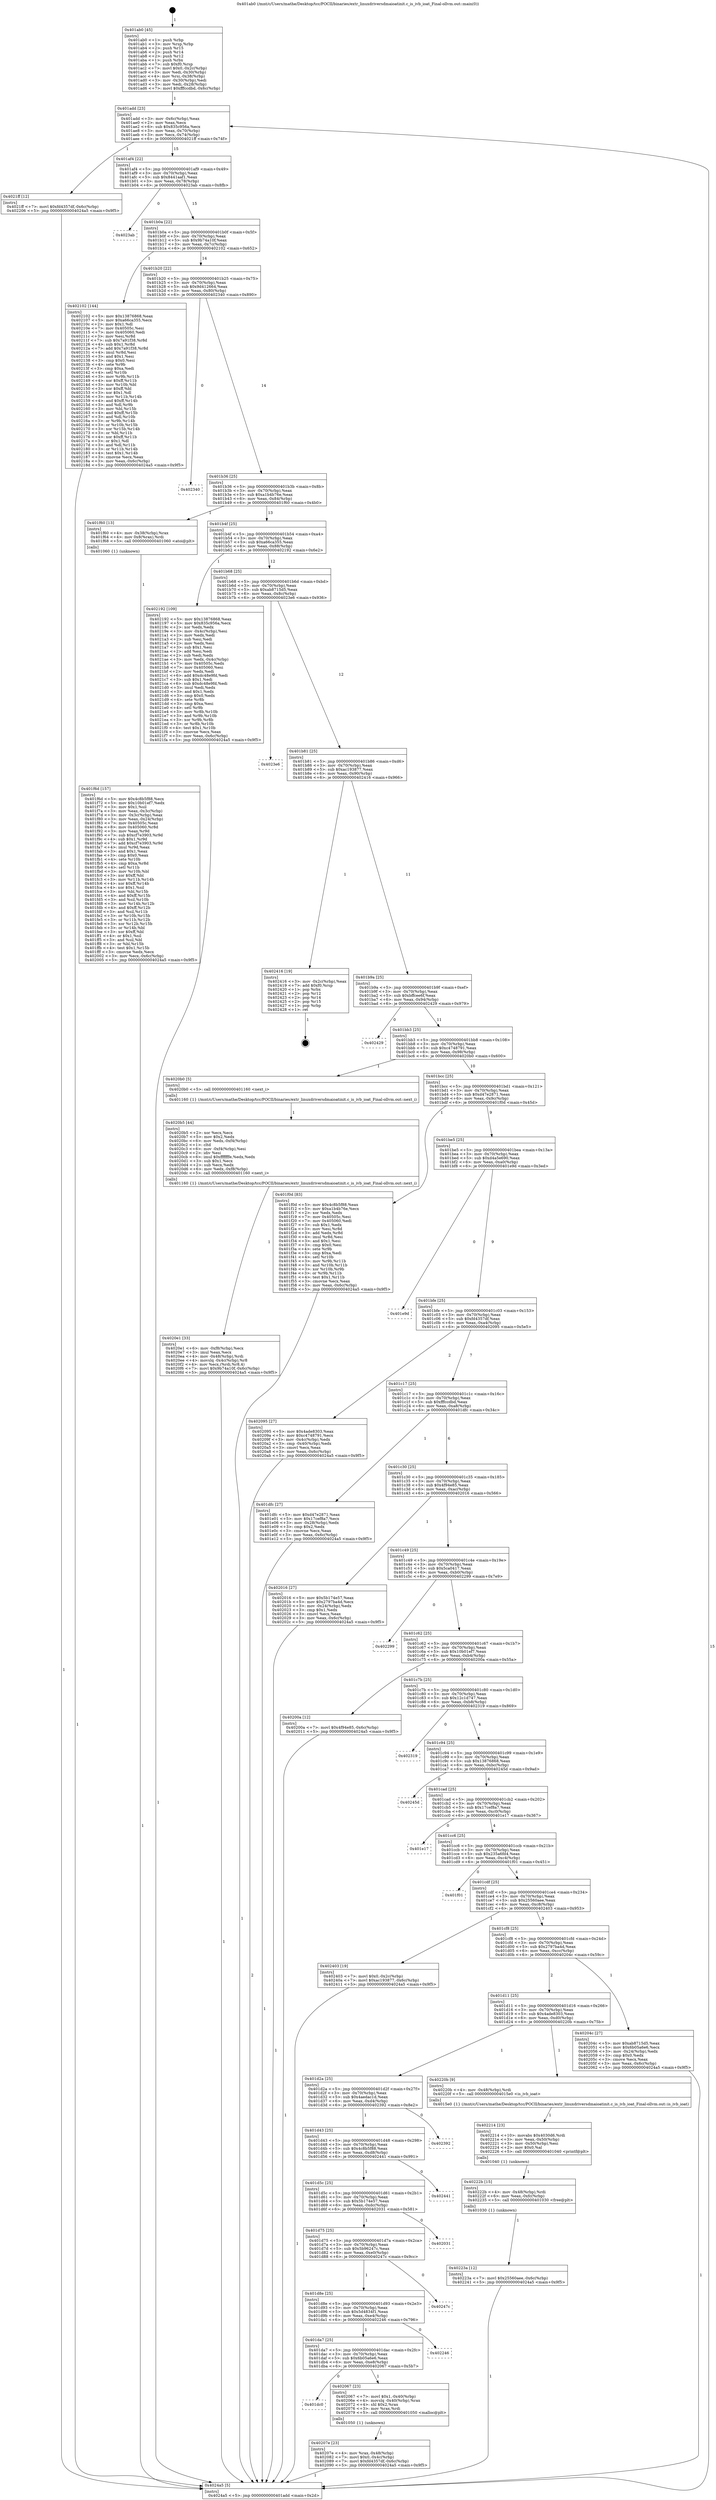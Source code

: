 digraph "0x401ab0" {
  label = "0x401ab0 (/mnt/c/Users/mathe/Desktop/tcc/POCII/binaries/extr_linuxdriversdmaioatinit.c_is_ivb_ioat_Final-ollvm.out::main(0))"
  labelloc = "t"
  node[shape=record]

  Entry [label="",width=0.3,height=0.3,shape=circle,fillcolor=black,style=filled]
  "0x401add" [label="{
     0x401add [23]\l
     | [instrs]\l
     &nbsp;&nbsp;0x401add \<+3\>: mov -0x6c(%rbp),%eax\l
     &nbsp;&nbsp;0x401ae0 \<+2\>: mov %eax,%ecx\l
     &nbsp;&nbsp;0x401ae2 \<+6\>: sub $0x835c956a,%ecx\l
     &nbsp;&nbsp;0x401ae8 \<+3\>: mov %eax,-0x70(%rbp)\l
     &nbsp;&nbsp;0x401aeb \<+3\>: mov %ecx,-0x74(%rbp)\l
     &nbsp;&nbsp;0x401aee \<+6\>: je 00000000004021ff \<main+0x74f\>\l
  }"]
  "0x4021ff" [label="{
     0x4021ff [12]\l
     | [instrs]\l
     &nbsp;&nbsp;0x4021ff \<+7\>: movl $0xfd4357df,-0x6c(%rbp)\l
     &nbsp;&nbsp;0x402206 \<+5\>: jmp 00000000004024a5 \<main+0x9f5\>\l
  }"]
  "0x401af4" [label="{
     0x401af4 [22]\l
     | [instrs]\l
     &nbsp;&nbsp;0x401af4 \<+5\>: jmp 0000000000401af9 \<main+0x49\>\l
     &nbsp;&nbsp;0x401af9 \<+3\>: mov -0x70(%rbp),%eax\l
     &nbsp;&nbsp;0x401afc \<+5\>: sub $0x8441aaf1,%eax\l
     &nbsp;&nbsp;0x401b01 \<+3\>: mov %eax,-0x78(%rbp)\l
     &nbsp;&nbsp;0x401b04 \<+6\>: je 00000000004023ab \<main+0x8fb\>\l
  }"]
  Exit [label="",width=0.3,height=0.3,shape=circle,fillcolor=black,style=filled,peripheries=2]
  "0x4023ab" [label="{
     0x4023ab\l
  }", style=dashed]
  "0x401b0a" [label="{
     0x401b0a [22]\l
     | [instrs]\l
     &nbsp;&nbsp;0x401b0a \<+5\>: jmp 0000000000401b0f \<main+0x5f\>\l
     &nbsp;&nbsp;0x401b0f \<+3\>: mov -0x70(%rbp),%eax\l
     &nbsp;&nbsp;0x401b12 \<+5\>: sub $0x9b74a10f,%eax\l
     &nbsp;&nbsp;0x401b17 \<+3\>: mov %eax,-0x7c(%rbp)\l
     &nbsp;&nbsp;0x401b1a \<+6\>: je 0000000000402102 \<main+0x652\>\l
  }"]
  "0x40223a" [label="{
     0x40223a [12]\l
     | [instrs]\l
     &nbsp;&nbsp;0x40223a \<+7\>: movl $0x25560aee,-0x6c(%rbp)\l
     &nbsp;&nbsp;0x402241 \<+5\>: jmp 00000000004024a5 \<main+0x9f5\>\l
  }"]
  "0x402102" [label="{
     0x402102 [144]\l
     | [instrs]\l
     &nbsp;&nbsp;0x402102 \<+5\>: mov $0x13876868,%eax\l
     &nbsp;&nbsp;0x402107 \<+5\>: mov $0xa66ca355,%ecx\l
     &nbsp;&nbsp;0x40210c \<+2\>: mov $0x1,%dl\l
     &nbsp;&nbsp;0x40210e \<+7\>: mov 0x40505c,%esi\l
     &nbsp;&nbsp;0x402115 \<+7\>: mov 0x405060,%edi\l
     &nbsp;&nbsp;0x40211c \<+3\>: mov %esi,%r8d\l
     &nbsp;&nbsp;0x40211f \<+7\>: sub $0x7a91f38,%r8d\l
     &nbsp;&nbsp;0x402126 \<+4\>: sub $0x1,%r8d\l
     &nbsp;&nbsp;0x40212a \<+7\>: add $0x7a91f38,%r8d\l
     &nbsp;&nbsp;0x402131 \<+4\>: imul %r8d,%esi\l
     &nbsp;&nbsp;0x402135 \<+3\>: and $0x1,%esi\l
     &nbsp;&nbsp;0x402138 \<+3\>: cmp $0x0,%esi\l
     &nbsp;&nbsp;0x40213b \<+4\>: sete %r9b\l
     &nbsp;&nbsp;0x40213f \<+3\>: cmp $0xa,%edi\l
     &nbsp;&nbsp;0x402142 \<+4\>: setl %r10b\l
     &nbsp;&nbsp;0x402146 \<+3\>: mov %r9b,%r11b\l
     &nbsp;&nbsp;0x402149 \<+4\>: xor $0xff,%r11b\l
     &nbsp;&nbsp;0x40214d \<+3\>: mov %r10b,%bl\l
     &nbsp;&nbsp;0x402150 \<+3\>: xor $0xff,%bl\l
     &nbsp;&nbsp;0x402153 \<+3\>: xor $0x1,%dl\l
     &nbsp;&nbsp;0x402156 \<+3\>: mov %r11b,%r14b\l
     &nbsp;&nbsp;0x402159 \<+4\>: and $0xff,%r14b\l
     &nbsp;&nbsp;0x40215d \<+3\>: and %dl,%r9b\l
     &nbsp;&nbsp;0x402160 \<+3\>: mov %bl,%r15b\l
     &nbsp;&nbsp;0x402163 \<+4\>: and $0xff,%r15b\l
     &nbsp;&nbsp;0x402167 \<+3\>: and %dl,%r10b\l
     &nbsp;&nbsp;0x40216a \<+3\>: or %r9b,%r14b\l
     &nbsp;&nbsp;0x40216d \<+3\>: or %r10b,%r15b\l
     &nbsp;&nbsp;0x402170 \<+3\>: xor %r15b,%r14b\l
     &nbsp;&nbsp;0x402173 \<+3\>: or %bl,%r11b\l
     &nbsp;&nbsp;0x402176 \<+4\>: xor $0xff,%r11b\l
     &nbsp;&nbsp;0x40217a \<+3\>: or $0x1,%dl\l
     &nbsp;&nbsp;0x40217d \<+3\>: and %dl,%r11b\l
     &nbsp;&nbsp;0x402180 \<+3\>: or %r11b,%r14b\l
     &nbsp;&nbsp;0x402183 \<+4\>: test $0x1,%r14b\l
     &nbsp;&nbsp;0x402187 \<+3\>: cmovne %ecx,%eax\l
     &nbsp;&nbsp;0x40218a \<+3\>: mov %eax,-0x6c(%rbp)\l
     &nbsp;&nbsp;0x40218d \<+5\>: jmp 00000000004024a5 \<main+0x9f5\>\l
  }"]
  "0x401b20" [label="{
     0x401b20 [22]\l
     | [instrs]\l
     &nbsp;&nbsp;0x401b20 \<+5\>: jmp 0000000000401b25 \<main+0x75\>\l
     &nbsp;&nbsp;0x401b25 \<+3\>: mov -0x70(%rbp),%eax\l
     &nbsp;&nbsp;0x401b28 \<+5\>: sub $0x9d412664,%eax\l
     &nbsp;&nbsp;0x401b2d \<+3\>: mov %eax,-0x80(%rbp)\l
     &nbsp;&nbsp;0x401b30 \<+6\>: je 0000000000402340 \<main+0x890\>\l
  }"]
  "0x40222b" [label="{
     0x40222b [15]\l
     | [instrs]\l
     &nbsp;&nbsp;0x40222b \<+4\>: mov -0x48(%rbp),%rdi\l
     &nbsp;&nbsp;0x40222f \<+6\>: mov %eax,-0xfc(%rbp)\l
     &nbsp;&nbsp;0x402235 \<+5\>: call 0000000000401030 \<free@plt\>\l
     | [calls]\l
     &nbsp;&nbsp;0x401030 \{1\} (unknown)\l
  }"]
  "0x402340" [label="{
     0x402340\l
  }", style=dashed]
  "0x401b36" [label="{
     0x401b36 [25]\l
     | [instrs]\l
     &nbsp;&nbsp;0x401b36 \<+5\>: jmp 0000000000401b3b \<main+0x8b\>\l
     &nbsp;&nbsp;0x401b3b \<+3\>: mov -0x70(%rbp),%eax\l
     &nbsp;&nbsp;0x401b3e \<+5\>: sub $0xa1b4b76e,%eax\l
     &nbsp;&nbsp;0x401b43 \<+6\>: mov %eax,-0x84(%rbp)\l
     &nbsp;&nbsp;0x401b49 \<+6\>: je 0000000000401f60 \<main+0x4b0\>\l
  }"]
  "0x402214" [label="{
     0x402214 [23]\l
     | [instrs]\l
     &nbsp;&nbsp;0x402214 \<+10\>: movabs $0x4030d6,%rdi\l
     &nbsp;&nbsp;0x40221e \<+3\>: mov %eax,-0x50(%rbp)\l
     &nbsp;&nbsp;0x402221 \<+3\>: mov -0x50(%rbp),%esi\l
     &nbsp;&nbsp;0x402224 \<+2\>: mov $0x0,%al\l
     &nbsp;&nbsp;0x402226 \<+5\>: call 0000000000401040 \<printf@plt\>\l
     | [calls]\l
     &nbsp;&nbsp;0x401040 \{1\} (unknown)\l
  }"]
  "0x401f60" [label="{
     0x401f60 [13]\l
     | [instrs]\l
     &nbsp;&nbsp;0x401f60 \<+4\>: mov -0x38(%rbp),%rax\l
     &nbsp;&nbsp;0x401f64 \<+4\>: mov 0x8(%rax),%rdi\l
     &nbsp;&nbsp;0x401f68 \<+5\>: call 0000000000401060 \<atoi@plt\>\l
     | [calls]\l
     &nbsp;&nbsp;0x401060 \{1\} (unknown)\l
  }"]
  "0x401b4f" [label="{
     0x401b4f [25]\l
     | [instrs]\l
     &nbsp;&nbsp;0x401b4f \<+5\>: jmp 0000000000401b54 \<main+0xa4\>\l
     &nbsp;&nbsp;0x401b54 \<+3\>: mov -0x70(%rbp),%eax\l
     &nbsp;&nbsp;0x401b57 \<+5\>: sub $0xa66ca355,%eax\l
     &nbsp;&nbsp;0x401b5c \<+6\>: mov %eax,-0x88(%rbp)\l
     &nbsp;&nbsp;0x401b62 \<+6\>: je 0000000000402192 \<main+0x6e2\>\l
  }"]
  "0x4020e1" [label="{
     0x4020e1 [33]\l
     | [instrs]\l
     &nbsp;&nbsp;0x4020e1 \<+6\>: mov -0xf8(%rbp),%ecx\l
     &nbsp;&nbsp;0x4020e7 \<+3\>: imul %eax,%ecx\l
     &nbsp;&nbsp;0x4020ea \<+4\>: mov -0x48(%rbp),%rdi\l
     &nbsp;&nbsp;0x4020ee \<+4\>: movslq -0x4c(%rbp),%r8\l
     &nbsp;&nbsp;0x4020f2 \<+4\>: mov %ecx,(%rdi,%r8,4)\l
     &nbsp;&nbsp;0x4020f6 \<+7\>: movl $0x9b74a10f,-0x6c(%rbp)\l
     &nbsp;&nbsp;0x4020fd \<+5\>: jmp 00000000004024a5 \<main+0x9f5\>\l
  }"]
  "0x402192" [label="{
     0x402192 [109]\l
     | [instrs]\l
     &nbsp;&nbsp;0x402192 \<+5\>: mov $0x13876868,%eax\l
     &nbsp;&nbsp;0x402197 \<+5\>: mov $0x835c956a,%ecx\l
     &nbsp;&nbsp;0x40219c \<+2\>: xor %edx,%edx\l
     &nbsp;&nbsp;0x40219e \<+3\>: mov -0x4c(%rbp),%esi\l
     &nbsp;&nbsp;0x4021a1 \<+2\>: mov %edx,%edi\l
     &nbsp;&nbsp;0x4021a3 \<+2\>: sub %esi,%edi\l
     &nbsp;&nbsp;0x4021a5 \<+2\>: mov %edx,%esi\l
     &nbsp;&nbsp;0x4021a7 \<+3\>: sub $0x1,%esi\l
     &nbsp;&nbsp;0x4021aa \<+2\>: add %esi,%edi\l
     &nbsp;&nbsp;0x4021ac \<+2\>: sub %edi,%edx\l
     &nbsp;&nbsp;0x4021ae \<+3\>: mov %edx,-0x4c(%rbp)\l
     &nbsp;&nbsp;0x4021b1 \<+7\>: mov 0x40505c,%edx\l
     &nbsp;&nbsp;0x4021b8 \<+7\>: mov 0x405060,%esi\l
     &nbsp;&nbsp;0x4021bf \<+2\>: mov %edx,%edi\l
     &nbsp;&nbsp;0x4021c1 \<+6\>: add $0xdc48e9fd,%edi\l
     &nbsp;&nbsp;0x4021c7 \<+3\>: sub $0x1,%edi\l
     &nbsp;&nbsp;0x4021ca \<+6\>: sub $0xdc48e9fd,%edi\l
     &nbsp;&nbsp;0x4021d0 \<+3\>: imul %edi,%edx\l
     &nbsp;&nbsp;0x4021d3 \<+3\>: and $0x1,%edx\l
     &nbsp;&nbsp;0x4021d6 \<+3\>: cmp $0x0,%edx\l
     &nbsp;&nbsp;0x4021d9 \<+4\>: sete %r8b\l
     &nbsp;&nbsp;0x4021dd \<+3\>: cmp $0xa,%esi\l
     &nbsp;&nbsp;0x4021e0 \<+4\>: setl %r9b\l
     &nbsp;&nbsp;0x4021e4 \<+3\>: mov %r8b,%r10b\l
     &nbsp;&nbsp;0x4021e7 \<+3\>: and %r9b,%r10b\l
     &nbsp;&nbsp;0x4021ea \<+3\>: xor %r9b,%r8b\l
     &nbsp;&nbsp;0x4021ed \<+3\>: or %r8b,%r10b\l
     &nbsp;&nbsp;0x4021f0 \<+4\>: test $0x1,%r10b\l
     &nbsp;&nbsp;0x4021f4 \<+3\>: cmovne %ecx,%eax\l
     &nbsp;&nbsp;0x4021f7 \<+3\>: mov %eax,-0x6c(%rbp)\l
     &nbsp;&nbsp;0x4021fa \<+5\>: jmp 00000000004024a5 \<main+0x9f5\>\l
  }"]
  "0x401b68" [label="{
     0x401b68 [25]\l
     | [instrs]\l
     &nbsp;&nbsp;0x401b68 \<+5\>: jmp 0000000000401b6d \<main+0xbd\>\l
     &nbsp;&nbsp;0x401b6d \<+3\>: mov -0x70(%rbp),%eax\l
     &nbsp;&nbsp;0x401b70 \<+5\>: sub $0xab8715d5,%eax\l
     &nbsp;&nbsp;0x401b75 \<+6\>: mov %eax,-0x8c(%rbp)\l
     &nbsp;&nbsp;0x401b7b \<+6\>: je 00000000004023e6 \<main+0x936\>\l
  }"]
  "0x4020b5" [label="{
     0x4020b5 [44]\l
     | [instrs]\l
     &nbsp;&nbsp;0x4020b5 \<+2\>: xor %ecx,%ecx\l
     &nbsp;&nbsp;0x4020b7 \<+5\>: mov $0x2,%edx\l
     &nbsp;&nbsp;0x4020bc \<+6\>: mov %edx,-0xf4(%rbp)\l
     &nbsp;&nbsp;0x4020c2 \<+1\>: cltd\l
     &nbsp;&nbsp;0x4020c3 \<+6\>: mov -0xf4(%rbp),%esi\l
     &nbsp;&nbsp;0x4020c9 \<+2\>: idiv %esi\l
     &nbsp;&nbsp;0x4020cb \<+6\>: imul $0xfffffffe,%edx,%edx\l
     &nbsp;&nbsp;0x4020d1 \<+3\>: sub $0x1,%ecx\l
     &nbsp;&nbsp;0x4020d4 \<+2\>: sub %ecx,%edx\l
     &nbsp;&nbsp;0x4020d6 \<+6\>: mov %edx,-0xf8(%rbp)\l
     &nbsp;&nbsp;0x4020dc \<+5\>: call 0000000000401160 \<next_i\>\l
     | [calls]\l
     &nbsp;&nbsp;0x401160 \{1\} (/mnt/c/Users/mathe/Desktop/tcc/POCII/binaries/extr_linuxdriversdmaioatinit.c_is_ivb_ioat_Final-ollvm.out::next_i)\l
  }"]
  "0x4023e6" [label="{
     0x4023e6\l
  }", style=dashed]
  "0x401b81" [label="{
     0x401b81 [25]\l
     | [instrs]\l
     &nbsp;&nbsp;0x401b81 \<+5\>: jmp 0000000000401b86 \<main+0xd6\>\l
     &nbsp;&nbsp;0x401b86 \<+3\>: mov -0x70(%rbp),%eax\l
     &nbsp;&nbsp;0x401b89 \<+5\>: sub $0xac193877,%eax\l
     &nbsp;&nbsp;0x401b8e \<+6\>: mov %eax,-0x90(%rbp)\l
     &nbsp;&nbsp;0x401b94 \<+6\>: je 0000000000402416 \<main+0x966\>\l
  }"]
  "0x40207e" [label="{
     0x40207e [23]\l
     | [instrs]\l
     &nbsp;&nbsp;0x40207e \<+4\>: mov %rax,-0x48(%rbp)\l
     &nbsp;&nbsp;0x402082 \<+7\>: movl $0x0,-0x4c(%rbp)\l
     &nbsp;&nbsp;0x402089 \<+7\>: movl $0xfd4357df,-0x6c(%rbp)\l
     &nbsp;&nbsp;0x402090 \<+5\>: jmp 00000000004024a5 \<main+0x9f5\>\l
  }"]
  "0x402416" [label="{
     0x402416 [19]\l
     | [instrs]\l
     &nbsp;&nbsp;0x402416 \<+3\>: mov -0x2c(%rbp),%eax\l
     &nbsp;&nbsp;0x402419 \<+7\>: add $0xf0,%rsp\l
     &nbsp;&nbsp;0x402420 \<+1\>: pop %rbx\l
     &nbsp;&nbsp;0x402421 \<+2\>: pop %r12\l
     &nbsp;&nbsp;0x402423 \<+2\>: pop %r14\l
     &nbsp;&nbsp;0x402425 \<+2\>: pop %r15\l
     &nbsp;&nbsp;0x402427 \<+1\>: pop %rbp\l
     &nbsp;&nbsp;0x402428 \<+1\>: ret\l
  }"]
  "0x401b9a" [label="{
     0x401b9a [25]\l
     | [instrs]\l
     &nbsp;&nbsp;0x401b9a \<+5\>: jmp 0000000000401b9f \<main+0xef\>\l
     &nbsp;&nbsp;0x401b9f \<+3\>: mov -0x70(%rbp),%eax\l
     &nbsp;&nbsp;0x401ba2 \<+5\>: sub $0xbffcee6f,%eax\l
     &nbsp;&nbsp;0x401ba7 \<+6\>: mov %eax,-0x94(%rbp)\l
     &nbsp;&nbsp;0x401bad \<+6\>: je 0000000000402429 \<main+0x979\>\l
  }"]
  "0x401dc0" [label="{
     0x401dc0\l
  }", style=dashed]
  "0x402429" [label="{
     0x402429\l
  }", style=dashed]
  "0x401bb3" [label="{
     0x401bb3 [25]\l
     | [instrs]\l
     &nbsp;&nbsp;0x401bb3 \<+5\>: jmp 0000000000401bb8 \<main+0x108\>\l
     &nbsp;&nbsp;0x401bb8 \<+3\>: mov -0x70(%rbp),%eax\l
     &nbsp;&nbsp;0x401bbb \<+5\>: sub $0xc4748791,%eax\l
     &nbsp;&nbsp;0x401bc0 \<+6\>: mov %eax,-0x98(%rbp)\l
     &nbsp;&nbsp;0x401bc6 \<+6\>: je 00000000004020b0 \<main+0x600\>\l
  }"]
  "0x402067" [label="{
     0x402067 [23]\l
     | [instrs]\l
     &nbsp;&nbsp;0x402067 \<+7\>: movl $0x1,-0x40(%rbp)\l
     &nbsp;&nbsp;0x40206e \<+4\>: movslq -0x40(%rbp),%rax\l
     &nbsp;&nbsp;0x402072 \<+4\>: shl $0x2,%rax\l
     &nbsp;&nbsp;0x402076 \<+3\>: mov %rax,%rdi\l
     &nbsp;&nbsp;0x402079 \<+5\>: call 0000000000401050 \<malloc@plt\>\l
     | [calls]\l
     &nbsp;&nbsp;0x401050 \{1\} (unknown)\l
  }"]
  "0x4020b0" [label="{
     0x4020b0 [5]\l
     | [instrs]\l
     &nbsp;&nbsp;0x4020b0 \<+5\>: call 0000000000401160 \<next_i\>\l
     | [calls]\l
     &nbsp;&nbsp;0x401160 \{1\} (/mnt/c/Users/mathe/Desktop/tcc/POCII/binaries/extr_linuxdriversdmaioatinit.c_is_ivb_ioat_Final-ollvm.out::next_i)\l
  }"]
  "0x401bcc" [label="{
     0x401bcc [25]\l
     | [instrs]\l
     &nbsp;&nbsp;0x401bcc \<+5\>: jmp 0000000000401bd1 \<main+0x121\>\l
     &nbsp;&nbsp;0x401bd1 \<+3\>: mov -0x70(%rbp),%eax\l
     &nbsp;&nbsp;0x401bd4 \<+5\>: sub $0xd47e2871,%eax\l
     &nbsp;&nbsp;0x401bd9 \<+6\>: mov %eax,-0x9c(%rbp)\l
     &nbsp;&nbsp;0x401bdf \<+6\>: je 0000000000401f0d \<main+0x45d\>\l
  }"]
  "0x401da7" [label="{
     0x401da7 [25]\l
     | [instrs]\l
     &nbsp;&nbsp;0x401da7 \<+5\>: jmp 0000000000401dac \<main+0x2fc\>\l
     &nbsp;&nbsp;0x401dac \<+3\>: mov -0x70(%rbp),%eax\l
     &nbsp;&nbsp;0x401daf \<+5\>: sub $0x6b05a6e6,%eax\l
     &nbsp;&nbsp;0x401db4 \<+6\>: mov %eax,-0xe8(%rbp)\l
     &nbsp;&nbsp;0x401dba \<+6\>: je 0000000000402067 \<main+0x5b7\>\l
  }"]
  "0x401f0d" [label="{
     0x401f0d [83]\l
     | [instrs]\l
     &nbsp;&nbsp;0x401f0d \<+5\>: mov $0x4c8b5f88,%eax\l
     &nbsp;&nbsp;0x401f12 \<+5\>: mov $0xa1b4b76e,%ecx\l
     &nbsp;&nbsp;0x401f17 \<+2\>: xor %edx,%edx\l
     &nbsp;&nbsp;0x401f19 \<+7\>: mov 0x40505c,%esi\l
     &nbsp;&nbsp;0x401f20 \<+7\>: mov 0x405060,%edi\l
     &nbsp;&nbsp;0x401f27 \<+3\>: sub $0x1,%edx\l
     &nbsp;&nbsp;0x401f2a \<+3\>: mov %esi,%r8d\l
     &nbsp;&nbsp;0x401f2d \<+3\>: add %edx,%r8d\l
     &nbsp;&nbsp;0x401f30 \<+4\>: imul %r8d,%esi\l
     &nbsp;&nbsp;0x401f34 \<+3\>: and $0x1,%esi\l
     &nbsp;&nbsp;0x401f37 \<+3\>: cmp $0x0,%esi\l
     &nbsp;&nbsp;0x401f3a \<+4\>: sete %r9b\l
     &nbsp;&nbsp;0x401f3e \<+3\>: cmp $0xa,%edi\l
     &nbsp;&nbsp;0x401f41 \<+4\>: setl %r10b\l
     &nbsp;&nbsp;0x401f45 \<+3\>: mov %r9b,%r11b\l
     &nbsp;&nbsp;0x401f48 \<+3\>: and %r10b,%r11b\l
     &nbsp;&nbsp;0x401f4b \<+3\>: xor %r10b,%r9b\l
     &nbsp;&nbsp;0x401f4e \<+3\>: or %r9b,%r11b\l
     &nbsp;&nbsp;0x401f51 \<+4\>: test $0x1,%r11b\l
     &nbsp;&nbsp;0x401f55 \<+3\>: cmovne %ecx,%eax\l
     &nbsp;&nbsp;0x401f58 \<+3\>: mov %eax,-0x6c(%rbp)\l
     &nbsp;&nbsp;0x401f5b \<+5\>: jmp 00000000004024a5 \<main+0x9f5\>\l
  }"]
  "0x401be5" [label="{
     0x401be5 [25]\l
     | [instrs]\l
     &nbsp;&nbsp;0x401be5 \<+5\>: jmp 0000000000401bea \<main+0x13a\>\l
     &nbsp;&nbsp;0x401bea \<+3\>: mov -0x70(%rbp),%eax\l
     &nbsp;&nbsp;0x401bed \<+5\>: sub $0xd4a5e690,%eax\l
     &nbsp;&nbsp;0x401bf2 \<+6\>: mov %eax,-0xa0(%rbp)\l
     &nbsp;&nbsp;0x401bf8 \<+6\>: je 0000000000401e9d \<main+0x3ed\>\l
  }"]
  "0x402246" [label="{
     0x402246\l
  }", style=dashed]
  "0x401e9d" [label="{
     0x401e9d\l
  }", style=dashed]
  "0x401bfe" [label="{
     0x401bfe [25]\l
     | [instrs]\l
     &nbsp;&nbsp;0x401bfe \<+5\>: jmp 0000000000401c03 \<main+0x153\>\l
     &nbsp;&nbsp;0x401c03 \<+3\>: mov -0x70(%rbp),%eax\l
     &nbsp;&nbsp;0x401c06 \<+5\>: sub $0xfd4357df,%eax\l
     &nbsp;&nbsp;0x401c0b \<+6\>: mov %eax,-0xa4(%rbp)\l
     &nbsp;&nbsp;0x401c11 \<+6\>: je 0000000000402095 \<main+0x5e5\>\l
  }"]
  "0x401d8e" [label="{
     0x401d8e [25]\l
     | [instrs]\l
     &nbsp;&nbsp;0x401d8e \<+5\>: jmp 0000000000401d93 \<main+0x2e3\>\l
     &nbsp;&nbsp;0x401d93 \<+3\>: mov -0x70(%rbp),%eax\l
     &nbsp;&nbsp;0x401d96 \<+5\>: sub $0x5d4834f1,%eax\l
     &nbsp;&nbsp;0x401d9b \<+6\>: mov %eax,-0xe4(%rbp)\l
     &nbsp;&nbsp;0x401da1 \<+6\>: je 0000000000402246 \<main+0x796\>\l
  }"]
  "0x402095" [label="{
     0x402095 [27]\l
     | [instrs]\l
     &nbsp;&nbsp;0x402095 \<+5\>: mov $0x4ade8303,%eax\l
     &nbsp;&nbsp;0x40209a \<+5\>: mov $0xc4748791,%ecx\l
     &nbsp;&nbsp;0x40209f \<+3\>: mov -0x4c(%rbp),%edx\l
     &nbsp;&nbsp;0x4020a2 \<+3\>: cmp -0x40(%rbp),%edx\l
     &nbsp;&nbsp;0x4020a5 \<+3\>: cmovl %ecx,%eax\l
     &nbsp;&nbsp;0x4020a8 \<+3\>: mov %eax,-0x6c(%rbp)\l
     &nbsp;&nbsp;0x4020ab \<+5\>: jmp 00000000004024a5 \<main+0x9f5\>\l
  }"]
  "0x401c17" [label="{
     0x401c17 [25]\l
     | [instrs]\l
     &nbsp;&nbsp;0x401c17 \<+5\>: jmp 0000000000401c1c \<main+0x16c\>\l
     &nbsp;&nbsp;0x401c1c \<+3\>: mov -0x70(%rbp),%eax\l
     &nbsp;&nbsp;0x401c1f \<+5\>: sub $0xfffccdbd,%eax\l
     &nbsp;&nbsp;0x401c24 \<+6\>: mov %eax,-0xa8(%rbp)\l
     &nbsp;&nbsp;0x401c2a \<+6\>: je 0000000000401dfc \<main+0x34c\>\l
  }"]
  "0x40247c" [label="{
     0x40247c\l
  }", style=dashed]
  "0x401dfc" [label="{
     0x401dfc [27]\l
     | [instrs]\l
     &nbsp;&nbsp;0x401dfc \<+5\>: mov $0xd47e2871,%eax\l
     &nbsp;&nbsp;0x401e01 \<+5\>: mov $0x17cef8a7,%ecx\l
     &nbsp;&nbsp;0x401e06 \<+3\>: mov -0x28(%rbp),%edx\l
     &nbsp;&nbsp;0x401e09 \<+3\>: cmp $0x2,%edx\l
     &nbsp;&nbsp;0x401e0c \<+3\>: cmovne %ecx,%eax\l
     &nbsp;&nbsp;0x401e0f \<+3\>: mov %eax,-0x6c(%rbp)\l
     &nbsp;&nbsp;0x401e12 \<+5\>: jmp 00000000004024a5 \<main+0x9f5\>\l
  }"]
  "0x401c30" [label="{
     0x401c30 [25]\l
     | [instrs]\l
     &nbsp;&nbsp;0x401c30 \<+5\>: jmp 0000000000401c35 \<main+0x185\>\l
     &nbsp;&nbsp;0x401c35 \<+3\>: mov -0x70(%rbp),%eax\l
     &nbsp;&nbsp;0x401c38 \<+5\>: sub $0x4f94e85,%eax\l
     &nbsp;&nbsp;0x401c3d \<+6\>: mov %eax,-0xac(%rbp)\l
     &nbsp;&nbsp;0x401c43 \<+6\>: je 0000000000402016 \<main+0x566\>\l
  }"]
  "0x4024a5" [label="{
     0x4024a5 [5]\l
     | [instrs]\l
     &nbsp;&nbsp;0x4024a5 \<+5\>: jmp 0000000000401add \<main+0x2d\>\l
  }"]
  "0x401ab0" [label="{
     0x401ab0 [45]\l
     | [instrs]\l
     &nbsp;&nbsp;0x401ab0 \<+1\>: push %rbp\l
     &nbsp;&nbsp;0x401ab1 \<+3\>: mov %rsp,%rbp\l
     &nbsp;&nbsp;0x401ab4 \<+2\>: push %r15\l
     &nbsp;&nbsp;0x401ab6 \<+2\>: push %r14\l
     &nbsp;&nbsp;0x401ab8 \<+2\>: push %r12\l
     &nbsp;&nbsp;0x401aba \<+1\>: push %rbx\l
     &nbsp;&nbsp;0x401abb \<+7\>: sub $0xf0,%rsp\l
     &nbsp;&nbsp;0x401ac2 \<+7\>: movl $0x0,-0x2c(%rbp)\l
     &nbsp;&nbsp;0x401ac9 \<+3\>: mov %edi,-0x30(%rbp)\l
     &nbsp;&nbsp;0x401acc \<+4\>: mov %rsi,-0x38(%rbp)\l
     &nbsp;&nbsp;0x401ad0 \<+3\>: mov -0x30(%rbp),%edi\l
     &nbsp;&nbsp;0x401ad3 \<+3\>: mov %edi,-0x28(%rbp)\l
     &nbsp;&nbsp;0x401ad6 \<+7\>: movl $0xfffccdbd,-0x6c(%rbp)\l
  }"]
  "0x401f6d" [label="{
     0x401f6d [157]\l
     | [instrs]\l
     &nbsp;&nbsp;0x401f6d \<+5\>: mov $0x4c8b5f88,%ecx\l
     &nbsp;&nbsp;0x401f72 \<+5\>: mov $0x10b01ef7,%edx\l
     &nbsp;&nbsp;0x401f77 \<+3\>: mov $0x1,%sil\l
     &nbsp;&nbsp;0x401f7a \<+3\>: mov %eax,-0x3c(%rbp)\l
     &nbsp;&nbsp;0x401f7d \<+3\>: mov -0x3c(%rbp),%eax\l
     &nbsp;&nbsp;0x401f80 \<+3\>: mov %eax,-0x24(%rbp)\l
     &nbsp;&nbsp;0x401f83 \<+7\>: mov 0x40505c,%eax\l
     &nbsp;&nbsp;0x401f8a \<+8\>: mov 0x405060,%r8d\l
     &nbsp;&nbsp;0x401f92 \<+3\>: mov %eax,%r9d\l
     &nbsp;&nbsp;0x401f95 \<+7\>: sub $0xcf7e3903,%r9d\l
     &nbsp;&nbsp;0x401f9c \<+4\>: sub $0x1,%r9d\l
     &nbsp;&nbsp;0x401fa0 \<+7\>: add $0xcf7e3903,%r9d\l
     &nbsp;&nbsp;0x401fa7 \<+4\>: imul %r9d,%eax\l
     &nbsp;&nbsp;0x401fab \<+3\>: and $0x1,%eax\l
     &nbsp;&nbsp;0x401fae \<+3\>: cmp $0x0,%eax\l
     &nbsp;&nbsp;0x401fb1 \<+4\>: sete %r10b\l
     &nbsp;&nbsp;0x401fb5 \<+4\>: cmp $0xa,%r8d\l
     &nbsp;&nbsp;0x401fb9 \<+4\>: setl %r11b\l
     &nbsp;&nbsp;0x401fbd \<+3\>: mov %r10b,%bl\l
     &nbsp;&nbsp;0x401fc0 \<+3\>: xor $0xff,%bl\l
     &nbsp;&nbsp;0x401fc3 \<+3\>: mov %r11b,%r14b\l
     &nbsp;&nbsp;0x401fc6 \<+4\>: xor $0xff,%r14b\l
     &nbsp;&nbsp;0x401fca \<+4\>: xor $0x1,%sil\l
     &nbsp;&nbsp;0x401fce \<+3\>: mov %bl,%r15b\l
     &nbsp;&nbsp;0x401fd1 \<+4\>: and $0xff,%r15b\l
     &nbsp;&nbsp;0x401fd5 \<+3\>: and %sil,%r10b\l
     &nbsp;&nbsp;0x401fd8 \<+3\>: mov %r14b,%r12b\l
     &nbsp;&nbsp;0x401fdb \<+4\>: and $0xff,%r12b\l
     &nbsp;&nbsp;0x401fdf \<+3\>: and %sil,%r11b\l
     &nbsp;&nbsp;0x401fe2 \<+3\>: or %r10b,%r15b\l
     &nbsp;&nbsp;0x401fe5 \<+3\>: or %r11b,%r12b\l
     &nbsp;&nbsp;0x401fe8 \<+3\>: xor %r12b,%r15b\l
     &nbsp;&nbsp;0x401feb \<+3\>: or %r14b,%bl\l
     &nbsp;&nbsp;0x401fee \<+3\>: xor $0xff,%bl\l
     &nbsp;&nbsp;0x401ff1 \<+4\>: or $0x1,%sil\l
     &nbsp;&nbsp;0x401ff5 \<+3\>: and %sil,%bl\l
     &nbsp;&nbsp;0x401ff8 \<+3\>: or %bl,%r15b\l
     &nbsp;&nbsp;0x401ffb \<+4\>: test $0x1,%r15b\l
     &nbsp;&nbsp;0x401fff \<+3\>: cmovne %edx,%ecx\l
     &nbsp;&nbsp;0x402002 \<+3\>: mov %ecx,-0x6c(%rbp)\l
     &nbsp;&nbsp;0x402005 \<+5\>: jmp 00000000004024a5 \<main+0x9f5\>\l
  }"]
  "0x401d75" [label="{
     0x401d75 [25]\l
     | [instrs]\l
     &nbsp;&nbsp;0x401d75 \<+5\>: jmp 0000000000401d7a \<main+0x2ca\>\l
     &nbsp;&nbsp;0x401d7a \<+3\>: mov -0x70(%rbp),%eax\l
     &nbsp;&nbsp;0x401d7d \<+5\>: sub $0x5b96247c,%eax\l
     &nbsp;&nbsp;0x401d82 \<+6\>: mov %eax,-0xe0(%rbp)\l
     &nbsp;&nbsp;0x401d88 \<+6\>: je 000000000040247c \<main+0x9cc\>\l
  }"]
  "0x402016" [label="{
     0x402016 [27]\l
     | [instrs]\l
     &nbsp;&nbsp;0x402016 \<+5\>: mov $0x5b174e57,%eax\l
     &nbsp;&nbsp;0x40201b \<+5\>: mov $0x2797ba4d,%ecx\l
     &nbsp;&nbsp;0x402020 \<+3\>: mov -0x24(%rbp),%edx\l
     &nbsp;&nbsp;0x402023 \<+3\>: cmp $0x1,%edx\l
     &nbsp;&nbsp;0x402026 \<+3\>: cmovl %ecx,%eax\l
     &nbsp;&nbsp;0x402029 \<+3\>: mov %eax,-0x6c(%rbp)\l
     &nbsp;&nbsp;0x40202c \<+5\>: jmp 00000000004024a5 \<main+0x9f5\>\l
  }"]
  "0x401c49" [label="{
     0x401c49 [25]\l
     | [instrs]\l
     &nbsp;&nbsp;0x401c49 \<+5\>: jmp 0000000000401c4e \<main+0x19e\>\l
     &nbsp;&nbsp;0x401c4e \<+3\>: mov -0x70(%rbp),%eax\l
     &nbsp;&nbsp;0x401c51 \<+5\>: sub $0x5ca0417,%eax\l
     &nbsp;&nbsp;0x401c56 \<+6\>: mov %eax,-0xb0(%rbp)\l
     &nbsp;&nbsp;0x401c5c \<+6\>: je 0000000000402299 \<main+0x7e9\>\l
  }"]
  "0x402031" [label="{
     0x402031\l
  }", style=dashed]
  "0x402299" [label="{
     0x402299\l
  }", style=dashed]
  "0x401c62" [label="{
     0x401c62 [25]\l
     | [instrs]\l
     &nbsp;&nbsp;0x401c62 \<+5\>: jmp 0000000000401c67 \<main+0x1b7\>\l
     &nbsp;&nbsp;0x401c67 \<+3\>: mov -0x70(%rbp),%eax\l
     &nbsp;&nbsp;0x401c6a \<+5\>: sub $0x10b01ef7,%eax\l
     &nbsp;&nbsp;0x401c6f \<+6\>: mov %eax,-0xb4(%rbp)\l
     &nbsp;&nbsp;0x401c75 \<+6\>: je 000000000040200a \<main+0x55a\>\l
  }"]
  "0x401d5c" [label="{
     0x401d5c [25]\l
     | [instrs]\l
     &nbsp;&nbsp;0x401d5c \<+5\>: jmp 0000000000401d61 \<main+0x2b1\>\l
     &nbsp;&nbsp;0x401d61 \<+3\>: mov -0x70(%rbp),%eax\l
     &nbsp;&nbsp;0x401d64 \<+5\>: sub $0x5b174e57,%eax\l
     &nbsp;&nbsp;0x401d69 \<+6\>: mov %eax,-0xdc(%rbp)\l
     &nbsp;&nbsp;0x401d6f \<+6\>: je 0000000000402031 \<main+0x581\>\l
  }"]
  "0x40200a" [label="{
     0x40200a [12]\l
     | [instrs]\l
     &nbsp;&nbsp;0x40200a \<+7\>: movl $0x4f94e85,-0x6c(%rbp)\l
     &nbsp;&nbsp;0x402011 \<+5\>: jmp 00000000004024a5 \<main+0x9f5\>\l
  }"]
  "0x401c7b" [label="{
     0x401c7b [25]\l
     | [instrs]\l
     &nbsp;&nbsp;0x401c7b \<+5\>: jmp 0000000000401c80 \<main+0x1d0\>\l
     &nbsp;&nbsp;0x401c80 \<+3\>: mov -0x70(%rbp),%eax\l
     &nbsp;&nbsp;0x401c83 \<+5\>: sub $0x12c1d747,%eax\l
     &nbsp;&nbsp;0x401c88 \<+6\>: mov %eax,-0xb8(%rbp)\l
     &nbsp;&nbsp;0x401c8e \<+6\>: je 0000000000402319 \<main+0x869\>\l
  }"]
  "0x402441" [label="{
     0x402441\l
  }", style=dashed]
  "0x402319" [label="{
     0x402319\l
  }", style=dashed]
  "0x401c94" [label="{
     0x401c94 [25]\l
     | [instrs]\l
     &nbsp;&nbsp;0x401c94 \<+5\>: jmp 0000000000401c99 \<main+0x1e9\>\l
     &nbsp;&nbsp;0x401c99 \<+3\>: mov -0x70(%rbp),%eax\l
     &nbsp;&nbsp;0x401c9c \<+5\>: sub $0x13876868,%eax\l
     &nbsp;&nbsp;0x401ca1 \<+6\>: mov %eax,-0xbc(%rbp)\l
     &nbsp;&nbsp;0x401ca7 \<+6\>: je 000000000040245d \<main+0x9ad\>\l
  }"]
  "0x401d43" [label="{
     0x401d43 [25]\l
     | [instrs]\l
     &nbsp;&nbsp;0x401d43 \<+5\>: jmp 0000000000401d48 \<main+0x298\>\l
     &nbsp;&nbsp;0x401d48 \<+3\>: mov -0x70(%rbp),%eax\l
     &nbsp;&nbsp;0x401d4b \<+5\>: sub $0x4c8b5f88,%eax\l
     &nbsp;&nbsp;0x401d50 \<+6\>: mov %eax,-0xd8(%rbp)\l
     &nbsp;&nbsp;0x401d56 \<+6\>: je 0000000000402441 \<main+0x991\>\l
  }"]
  "0x40245d" [label="{
     0x40245d\l
  }", style=dashed]
  "0x401cad" [label="{
     0x401cad [25]\l
     | [instrs]\l
     &nbsp;&nbsp;0x401cad \<+5\>: jmp 0000000000401cb2 \<main+0x202\>\l
     &nbsp;&nbsp;0x401cb2 \<+3\>: mov -0x70(%rbp),%eax\l
     &nbsp;&nbsp;0x401cb5 \<+5\>: sub $0x17cef8a7,%eax\l
     &nbsp;&nbsp;0x401cba \<+6\>: mov %eax,-0xc0(%rbp)\l
     &nbsp;&nbsp;0x401cc0 \<+6\>: je 0000000000401e17 \<main+0x367\>\l
  }"]
  "0x402392" [label="{
     0x402392\l
  }", style=dashed]
  "0x401e17" [label="{
     0x401e17\l
  }", style=dashed]
  "0x401cc6" [label="{
     0x401cc6 [25]\l
     | [instrs]\l
     &nbsp;&nbsp;0x401cc6 \<+5\>: jmp 0000000000401ccb \<main+0x21b\>\l
     &nbsp;&nbsp;0x401ccb \<+3\>: mov -0x70(%rbp),%eax\l
     &nbsp;&nbsp;0x401cce \<+5\>: sub $0x235a6fd4,%eax\l
     &nbsp;&nbsp;0x401cd3 \<+6\>: mov %eax,-0xc4(%rbp)\l
     &nbsp;&nbsp;0x401cd9 \<+6\>: je 0000000000401f01 \<main+0x451\>\l
  }"]
  "0x401d2a" [label="{
     0x401d2a [25]\l
     | [instrs]\l
     &nbsp;&nbsp;0x401d2a \<+5\>: jmp 0000000000401d2f \<main+0x27f\>\l
     &nbsp;&nbsp;0x401d2f \<+3\>: mov -0x70(%rbp),%eax\l
     &nbsp;&nbsp;0x401d32 \<+5\>: sub $0x4aedac1d,%eax\l
     &nbsp;&nbsp;0x401d37 \<+6\>: mov %eax,-0xd4(%rbp)\l
     &nbsp;&nbsp;0x401d3d \<+6\>: je 0000000000402392 \<main+0x8e2\>\l
  }"]
  "0x401f01" [label="{
     0x401f01\l
  }", style=dashed]
  "0x401cdf" [label="{
     0x401cdf [25]\l
     | [instrs]\l
     &nbsp;&nbsp;0x401cdf \<+5\>: jmp 0000000000401ce4 \<main+0x234\>\l
     &nbsp;&nbsp;0x401ce4 \<+3\>: mov -0x70(%rbp),%eax\l
     &nbsp;&nbsp;0x401ce7 \<+5\>: sub $0x25560aee,%eax\l
     &nbsp;&nbsp;0x401cec \<+6\>: mov %eax,-0xc8(%rbp)\l
     &nbsp;&nbsp;0x401cf2 \<+6\>: je 0000000000402403 \<main+0x953\>\l
  }"]
  "0x40220b" [label="{
     0x40220b [9]\l
     | [instrs]\l
     &nbsp;&nbsp;0x40220b \<+4\>: mov -0x48(%rbp),%rdi\l
     &nbsp;&nbsp;0x40220f \<+5\>: call 00000000004015e0 \<is_ivb_ioat\>\l
     | [calls]\l
     &nbsp;&nbsp;0x4015e0 \{1\} (/mnt/c/Users/mathe/Desktop/tcc/POCII/binaries/extr_linuxdriversdmaioatinit.c_is_ivb_ioat_Final-ollvm.out::is_ivb_ioat)\l
  }"]
  "0x402403" [label="{
     0x402403 [19]\l
     | [instrs]\l
     &nbsp;&nbsp;0x402403 \<+7\>: movl $0x0,-0x2c(%rbp)\l
     &nbsp;&nbsp;0x40240a \<+7\>: movl $0xac193877,-0x6c(%rbp)\l
     &nbsp;&nbsp;0x402411 \<+5\>: jmp 00000000004024a5 \<main+0x9f5\>\l
  }"]
  "0x401cf8" [label="{
     0x401cf8 [25]\l
     | [instrs]\l
     &nbsp;&nbsp;0x401cf8 \<+5\>: jmp 0000000000401cfd \<main+0x24d\>\l
     &nbsp;&nbsp;0x401cfd \<+3\>: mov -0x70(%rbp),%eax\l
     &nbsp;&nbsp;0x401d00 \<+5\>: sub $0x2797ba4d,%eax\l
     &nbsp;&nbsp;0x401d05 \<+6\>: mov %eax,-0xcc(%rbp)\l
     &nbsp;&nbsp;0x401d0b \<+6\>: je 000000000040204c \<main+0x59c\>\l
  }"]
  "0x401d11" [label="{
     0x401d11 [25]\l
     | [instrs]\l
     &nbsp;&nbsp;0x401d11 \<+5\>: jmp 0000000000401d16 \<main+0x266\>\l
     &nbsp;&nbsp;0x401d16 \<+3\>: mov -0x70(%rbp),%eax\l
     &nbsp;&nbsp;0x401d19 \<+5\>: sub $0x4ade8303,%eax\l
     &nbsp;&nbsp;0x401d1e \<+6\>: mov %eax,-0xd0(%rbp)\l
     &nbsp;&nbsp;0x401d24 \<+6\>: je 000000000040220b \<main+0x75b\>\l
  }"]
  "0x40204c" [label="{
     0x40204c [27]\l
     | [instrs]\l
     &nbsp;&nbsp;0x40204c \<+5\>: mov $0xab8715d5,%eax\l
     &nbsp;&nbsp;0x402051 \<+5\>: mov $0x6b05a6e6,%ecx\l
     &nbsp;&nbsp;0x402056 \<+3\>: mov -0x24(%rbp),%edx\l
     &nbsp;&nbsp;0x402059 \<+3\>: cmp $0x0,%edx\l
     &nbsp;&nbsp;0x40205c \<+3\>: cmove %ecx,%eax\l
     &nbsp;&nbsp;0x40205f \<+3\>: mov %eax,-0x6c(%rbp)\l
     &nbsp;&nbsp;0x402062 \<+5\>: jmp 00000000004024a5 \<main+0x9f5\>\l
  }"]
  Entry -> "0x401ab0" [label=" 1"]
  "0x401add" -> "0x4021ff" [label=" 1"]
  "0x401add" -> "0x401af4" [label=" 15"]
  "0x402416" -> Exit [label=" 1"]
  "0x401af4" -> "0x4023ab" [label=" 0"]
  "0x401af4" -> "0x401b0a" [label=" 15"]
  "0x402403" -> "0x4024a5" [label=" 1"]
  "0x401b0a" -> "0x402102" [label=" 1"]
  "0x401b0a" -> "0x401b20" [label=" 14"]
  "0x40223a" -> "0x4024a5" [label=" 1"]
  "0x401b20" -> "0x402340" [label=" 0"]
  "0x401b20" -> "0x401b36" [label=" 14"]
  "0x40222b" -> "0x40223a" [label=" 1"]
  "0x401b36" -> "0x401f60" [label=" 1"]
  "0x401b36" -> "0x401b4f" [label=" 13"]
  "0x402214" -> "0x40222b" [label=" 1"]
  "0x401b4f" -> "0x402192" [label=" 1"]
  "0x401b4f" -> "0x401b68" [label=" 12"]
  "0x40220b" -> "0x402214" [label=" 1"]
  "0x401b68" -> "0x4023e6" [label=" 0"]
  "0x401b68" -> "0x401b81" [label=" 12"]
  "0x4021ff" -> "0x4024a5" [label=" 1"]
  "0x401b81" -> "0x402416" [label=" 1"]
  "0x401b81" -> "0x401b9a" [label=" 11"]
  "0x402192" -> "0x4024a5" [label=" 1"]
  "0x401b9a" -> "0x402429" [label=" 0"]
  "0x401b9a" -> "0x401bb3" [label=" 11"]
  "0x402102" -> "0x4024a5" [label=" 1"]
  "0x401bb3" -> "0x4020b0" [label=" 1"]
  "0x401bb3" -> "0x401bcc" [label=" 10"]
  "0x4020e1" -> "0x4024a5" [label=" 1"]
  "0x401bcc" -> "0x401f0d" [label=" 1"]
  "0x401bcc" -> "0x401be5" [label=" 9"]
  "0x4020b0" -> "0x4020b5" [label=" 1"]
  "0x401be5" -> "0x401e9d" [label=" 0"]
  "0x401be5" -> "0x401bfe" [label=" 9"]
  "0x402095" -> "0x4024a5" [label=" 2"]
  "0x401bfe" -> "0x402095" [label=" 2"]
  "0x401bfe" -> "0x401c17" [label=" 7"]
  "0x402067" -> "0x40207e" [label=" 1"]
  "0x401c17" -> "0x401dfc" [label=" 1"]
  "0x401c17" -> "0x401c30" [label=" 6"]
  "0x401dfc" -> "0x4024a5" [label=" 1"]
  "0x401ab0" -> "0x401add" [label=" 1"]
  "0x4024a5" -> "0x401add" [label=" 15"]
  "0x401f0d" -> "0x4024a5" [label=" 1"]
  "0x401f60" -> "0x401f6d" [label=" 1"]
  "0x401f6d" -> "0x4024a5" [label=" 1"]
  "0x401da7" -> "0x401dc0" [label=" 0"]
  "0x401c30" -> "0x402016" [label=" 1"]
  "0x401c30" -> "0x401c49" [label=" 5"]
  "0x4020b5" -> "0x4020e1" [label=" 1"]
  "0x401c49" -> "0x402299" [label=" 0"]
  "0x401c49" -> "0x401c62" [label=" 5"]
  "0x401d8e" -> "0x401da7" [label=" 1"]
  "0x401c62" -> "0x40200a" [label=" 1"]
  "0x401c62" -> "0x401c7b" [label=" 4"]
  "0x40200a" -> "0x4024a5" [label=" 1"]
  "0x402016" -> "0x4024a5" [label=" 1"]
  "0x40207e" -> "0x4024a5" [label=" 1"]
  "0x401c7b" -> "0x402319" [label=" 0"]
  "0x401c7b" -> "0x401c94" [label=" 4"]
  "0x401d75" -> "0x401d8e" [label=" 1"]
  "0x401c94" -> "0x40245d" [label=" 0"]
  "0x401c94" -> "0x401cad" [label=" 4"]
  "0x401da7" -> "0x402067" [label=" 1"]
  "0x401cad" -> "0x401e17" [label=" 0"]
  "0x401cad" -> "0x401cc6" [label=" 4"]
  "0x401d5c" -> "0x401d75" [label=" 1"]
  "0x401cc6" -> "0x401f01" [label=" 0"]
  "0x401cc6" -> "0x401cdf" [label=" 4"]
  "0x401d8e" -> "0x402246" [label=" 0"]
  "0x401cdf" -> "0x402403" [label=" 1"]
  "0x401cdf" -> "0x401cf8" [label=" 3"]
  "0x401d43" -> "0x401d5c" [label=" 1"]
  "0x401cf8" -> "0x40204c" [label=" 1"]
  "0x401cf8" -> "0x401d11" [label=" 2"]
  "0x40204c" -> "0x4024a5" [label=" 1"]
  "0x401d43" -> "0x402441" [label=" 0"]
  "0x401d11" -> "0x40220b" [label=" 1"]
  "0x401d11" -> "0x401d2a" [label=" 1"]
  "0x401d5c" -> "0x402031" [label=" 0"]
  "0x401d2a" -> "0x402392" [label=" 0"]
  "0x401d2a" -> "0x401d43" [label=" 1"]
  "0x401d75" -> "0x40247c" [label=" 0"]
}
